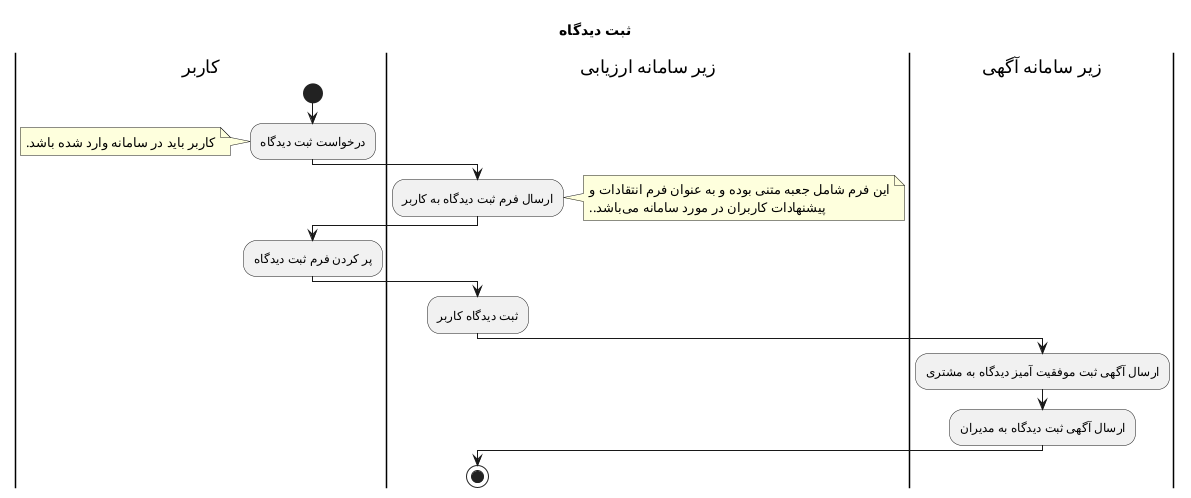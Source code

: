 @startuml UserCriticismSuggestion
Title ثبت دیدگاه 
|کاربر|
start
:درخواست ثبت دیدگاه;
note left: کاربر باید در سامانه وارد شده باشد.
|زیر سامانه ارزیابی|
:ارسال فرم ثبت دیدگاه به کاربر;
note right: این فرم شامل جعبه متنی بوده و به عنوان فرم انتقادات و\nپیشنهادات کاربران در مورد سامانه می‌باشد..
|کاربر|
:پر کردن فرم ثبت دیدگاه;
|زیر سامانه ارزیابی|
:ثبت دیدگاه کاربر;
|زیر سامانه آگهی|
:ارسال آگهی ثبت موفقیت آمیز دیدگاه به مشتری;
:ارسال آگهی ثبت دیدگاه به مدیران;
|زیر سامانه ارزیابی|
stop
@enduml
